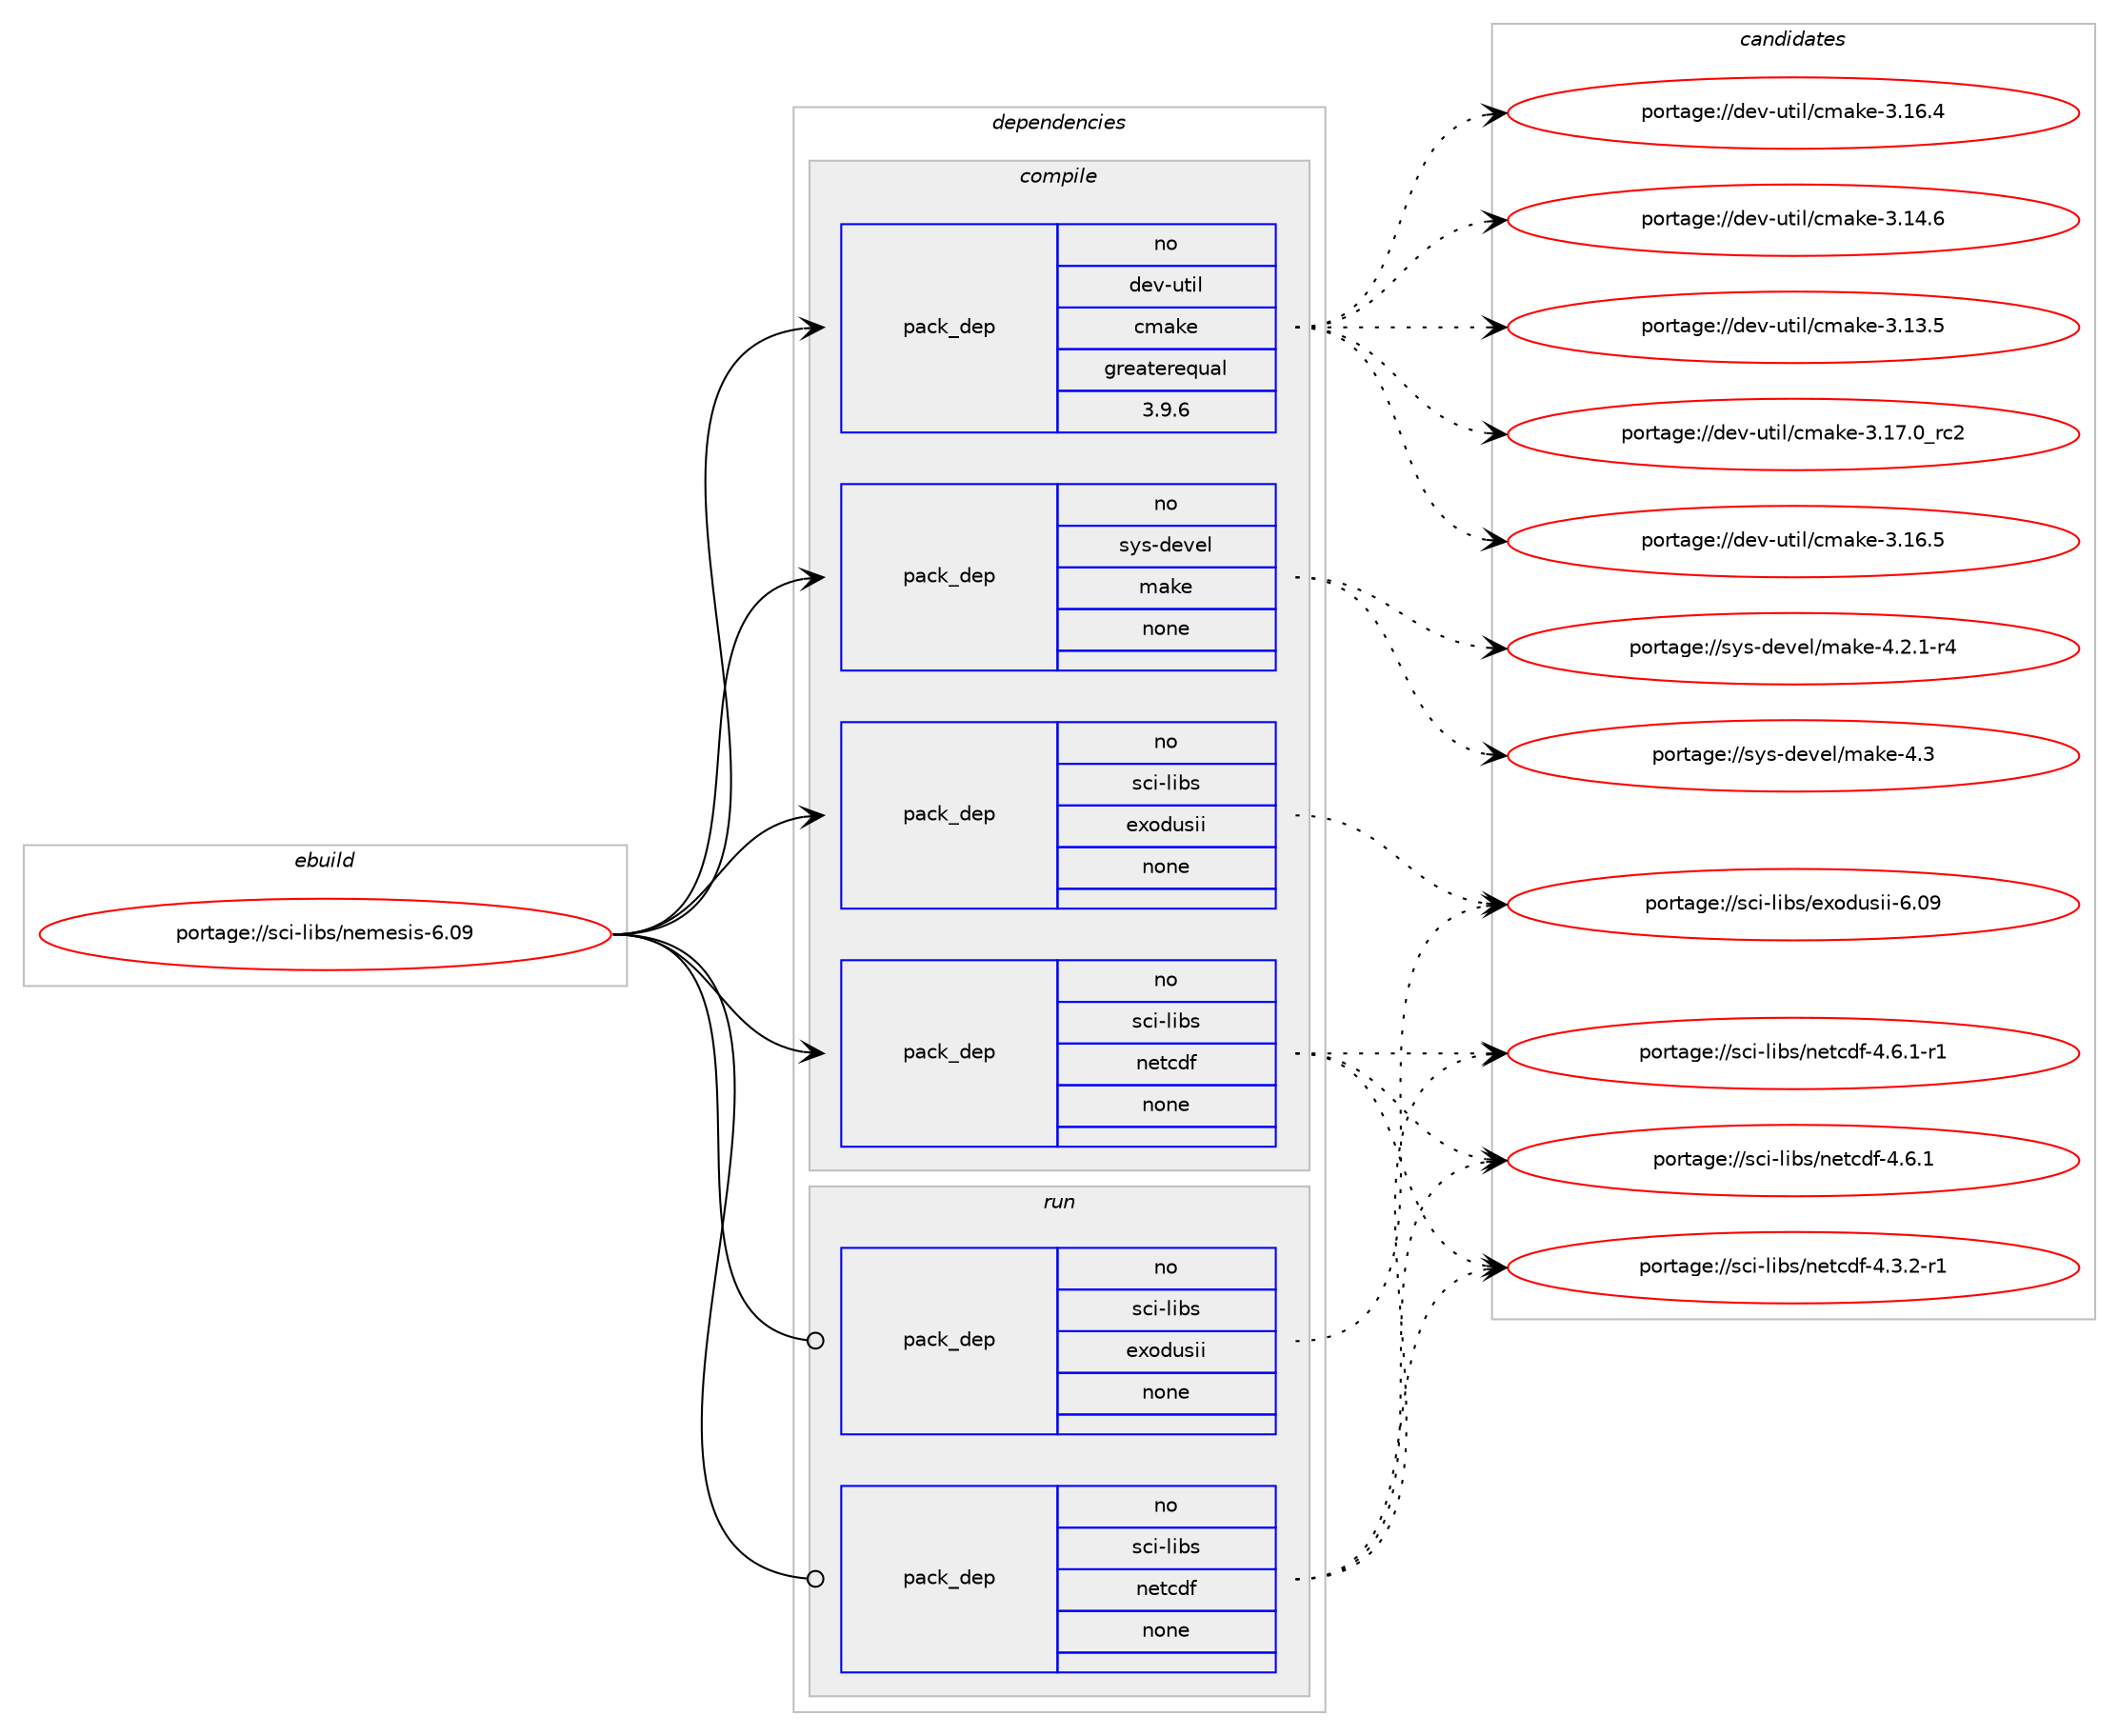 digraph prolog {

# *************
# Graph options
# *************

newrank=true;
concentrate=true;
compound=true;
graph [rankdir=LR,fontname=Helvetica,fontsize=10,ranksep=1.5];#, ranksep=2.5, nodesep=0.2];
edge  [arrowhead=vee];
node  [fontname=Helvetica,fontsize=10];

# **********
# The ebuild
# **********

subgraph cluster_leftcol {
color=gray;
rank=same;
label=<<i>ebuild</i>>;
id [label="portage://sci-libs/nemesis-6.09", color=red, width=4, href="../sci-libs/nemesis-6.09.svg"];
}

# ****************
# The dependencies
# ****************

subgraph cluster_midcol {
color=gray;
label=<<i>dependencies</i>>;
subgraph cluster_compile {
fillcolor="#eeeeee";
style=filled;
label=<<i>compile</i>>;
subgraph pack29928 {
dependency37515 [label=<<TABLE BORDER="0" CELLBORDER="1" CELLSPACING="0" CELLPADDING="4" WIDTH="220"><TR><TD ROWSPAN="6" CELLPADDING="30">pack_dep</TD></TR><TR><TD WIDTH="110">no</TD></TR><TR><TD>dev-util</TD></TR><TR><TD>cmake</TD></TR><TR><TD>greaterequal</TD></TR><TR><TD>3.9.6</TD></TR></TABLE>>, shape=none, color=blue];
}
id:e -> dependency37515:w [weight=20,style="solid",arrowhead="vee"];
subgraph pack29929 {
dependency37516 [label=<<TABLE BORDER="0" CELLBORDER="1" CELLSPACING="0" CELLPADDING="4" WIDTH="220"><TR><TD ROWSPAN="6" CELLPADDING="30">pack_dep</TD></TR><TR><TD WIDTH="110">no</TD></TR><TR><TD>sci-libs</TD></TR><TR><TD>exodusii</TD></TR><TR><TD>none</TD></TR><TR><TD></TD></TR></TABLE>>, shape=none, color=blue];
}
id:e -> dependency37516:w [weight=20,style="solid",arrowhead="vee"];
subgraph pack29930 {
dependency37517 [label=<<TABLE BORDER="0" CELLBORDER="1" CELLSPACING="0" CELLPADDING="4" WIDTH="220"><TR><TD ROWSPAN="6" CELLPADDING="30">pack_dep</TD></TR><TR><TD WIDTH="110">no</TD></TR><TR><TD>sci-libs</TD></TR><TR><TD>netcdf</TD></TR><TR><TD>none</TD></TR><TR><TD></TD></TR></TABLE>>, shape=none, color=blue];
}
id:e -> dependency37517:w [weight=20,style="solid",arrowhead="vee"];
subgraph pack29931 {
dependency37518 [label=<<TABLE BORDER="0" CELLBORDER="1" CELLSPACING="0" CELLPADDING="4" WIDTH="220"><TR><TD ROWSPAN="6" CELLPADDING="30">pack_dep</TD></TR><TR><TD WIDTH="110">no</TD></TR><TR><TD>sys-devel</TD></TR><TR><TD>make</TD></TR><TR><TD>none</TD></TR><TR><TD></TD></TR></TABLE>>, shape=none, color=blue];
}
id:e -> dependency37518:w [weight=20,style="solid",arrowhead="vee"];
}
subgraph cluster_compileandrun {
fillcolor="#eeeeee";
style=filled;
label=<<i>compile and run</i>>;
}
subgraph cluster_run {
fillcolor="#eeeeee";
style=filled;
label=<<i>run</i>>;
subgraph pack29932 {
dependency37519 [label=<<TABLE BORDER="0" CELLBORDER="1" CELLSPACING="0" CELLPADDING="4" WIDTH="220"><TR><TD ROWSPAN="6" CELLPADDING="30">pack_dep</TD></TR><TR><TD WIDTH="110">no</TD></TR><TR><TD>sci-libs</TD></TR><TR><TD>exodusii</TD></TR><TR><TD>none</TD></TR><TR><TD></TD></TR></TABLE>>, shape=none, color=blue];
}
id:e -> dependency37519:w [weight=20,style="solid",arrowhead="odot"];
subgraph pack29933 {
dependency37520 [label=<<TABLE BORDER="0" CELLBORDER="1" CELLSPACING="0" CELLPADDING="4" WIDTH="220"><TR><TD ROWSPAN="6" CELLPADDING="30">pack_dep</TD></TR><TR><TD WIDTH="110">no</TD></TR><TR><TD>sci-libs</TD></TR><TR><TD>netcdf</TD></TR><TR><TD>none</TD></TR><TR><TD></TD></TR></TABLE>>, shape=none, color=blue];
}
id:e -> dependency37520:w [weight=20,style="solid",arrowhead="odot"];
}
}

# **************
# The candidates
# **************

subgraph cluster_choices {
rank=same;
color=gray;
label=<<i>candidates</i>>;

subgraph choice29928 {
color=black;
nodesep=1;
choice1001011184511711610510847991099710710145514649554648951149950 [label="portage://dev-util/cmake-3.17.0_rc2", color=red, width=4,href="../dev-util/cmake-3.17.0_rc2.svg"];
choice1001011184511711610510847991099710710145514649544653 [label="portage://dev-util/cmake-3.16.5", color=red, width=4,href="../dev-util/cmake-3.16.5.svg"];
choice1001011184511711610510847991099710710145514649544652 [label="portage://dev-util/cmake-3.16.4", color=red, width=4,href="../dev-util/cmake-3.16.4.svg"];
choice1001011184511711610510847991099710710145514649524654 [label="portage://dev-util/cmake-3.14.6", color=red, width=4,href="../dev-util/cmake-3.14.6.svg"];
choice1001011184511711610510847991099710710145514649514653 [label="portage://dev-util/cmake-3.13.5", color=red, width=4,href="../dev-util/cmake-3.13.5.svg"];
dependency37515:e -> choice1001011184511711610510847991099710710145514649554648951149950:w [style=dotted,weight="100"];
dependency37515:e -> choice1001011184511711610510847991099710710145514649544653:w [style=dotted,weight="100"];
dependency37515:e -> choice1001011184511711610510847991099710710145514649544652:w [style=dotted,weight="100"];
dependency37515:e -> choice1001011184511711610510847991099710710145514649524654:w [style=dotted,weight="100"];
dependency37515:e -> choice1001011184511711610510847991099710710145514649514653:w [style=dotted,weight="100"];
}
subgraph choice29929 {
color=black;
nodesep=1;
choice115991054510810598115471011201111001171151051054554464857 [label="portage://sci-libs/exodusii-6.09", color=red, width=4,href="../sci-libs/exodusii-6.09.svg"];
dependency37516:e -> choice115991054510810598115471011201111001171151051054554464857:w [style=dotted,weight="100"];
}
subgraph choice29930 {
color=black;
nodesep=1;
choice11599105451081059811547110101116991001024552465446494511449 [label="portage://sci-libs/netcdf-4.6.1-r1", color=red, width=4,href="../sci-libs/netcdf-4.6.1-r1.svg"];
choice1159910545108105981154711010111699100102455246544649 [label="portage://sci-libs/netcdf-4.6.1", color=red, width=4,href="../sci-libs/netcdf-4.6.1.svg"];
choice11599105451081059811547110101116991001024552465146504511449 [label="portage://sci-libs/netcdf-4.3.2-r1", color=red, width=4,href="../sci-libs/netcdf-4.3.2-r1.svg"];
dependency37517:e -> choice11599105451081059811547110101116991001024552465446494511449:w [style=dotted,weight="100"];
dependency37517:e -> choice1159910545108105981154711010111699100102455246544649:w [style=dotted,weight="100"];
dependency37517:e -> choice11599105451081059811547110101116991001024552465146504511449:w [style=dotted,weight="100"];
}
subgraph choice29931 {
color=black;
nodesep=1;
choice11512111545100101118101108471099710710145524651 [label="portage://sys-devel/make-4.3", color=red, width=4,href="../sys-devel/make-4.3.svg"];
choice1151211154510010111810110847109971071014552465046494511452 [label="portage://sys-devel/make-4.2.1-r4", color=red, width=4,href="../sys-devel/make-4.2.1-r4.svg"];
dependency37518:e -> choice11512111545100101118101108471099710710145524651:w [style=dotted,weight="100"];
dependency37518:e -> choice1151211154510010111810110847109971071014552465046494511452:w [style=dotted,weight="100"];
}
subgraph choice29932 {
color=black;
nodesep=1;
choice115991054510810598115471011201111001171151051054554464857 [label="portage://sci-libs/exodusii-6.09", color=red, width=4,href="../sci-libs/exodusii-6.09.svg"];
dependency37519:e -> choice115991054510810598115471011201111001171151051054554464857:w [style=dotted,weight="100"];
}
subgraph choice29933 {
color=black;
nodesep=1;
choice11599105451081059811547110101116991001024552465446494511449 [label="portage://sci-libs/netcdf-4.6.1-r1", color=red, width=4,href="../sci-libs/netcdf-4.6.1-r1.svg"];
choice1159910545108105981154711010111699100102455246544649 [label="portage://sci-libs/netcdf-4.6.1", color=red, width=4,href="../sci-libs/netcdf-4.6.1.svg"];
choice11599105451081059811547110101116991001024552465146504511449 [label="portage://sci-libs/netcdf-4.3.2-r1", color=red, width=4,href="../sci-libs/netcdf-4.3.2-r1.svg"];
dependency37520:e -> choice11599105451081059811547110101116991001024552465446494511449:w [style=dotted,weight="100"];
dependency37520:e -> choice1159910545108105981154711010111699100102455246544649:w [style=dotted,weight="100"];
dependency37520:e -> choice11599105451081059811547110101116991001024552465146504511449:w [style=dotted,weight="100"];
}
}

}
